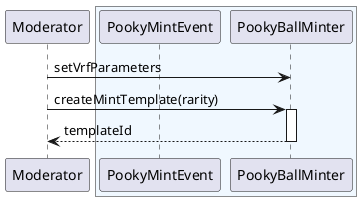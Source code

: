 @startuml
participant Moderator
box #F0F8FF
participant PookyMintEvent
participant PookyBallMinter
end box

Moderator -> PookyBallMinter : setVrfParameters

Moderator -> PookyBallMinter: createMintTemplate(rarity)
activate PookyBallMinter
PookyBallMinter --> Moderator: templateId
deactivate PookyBallMinter
@enduml